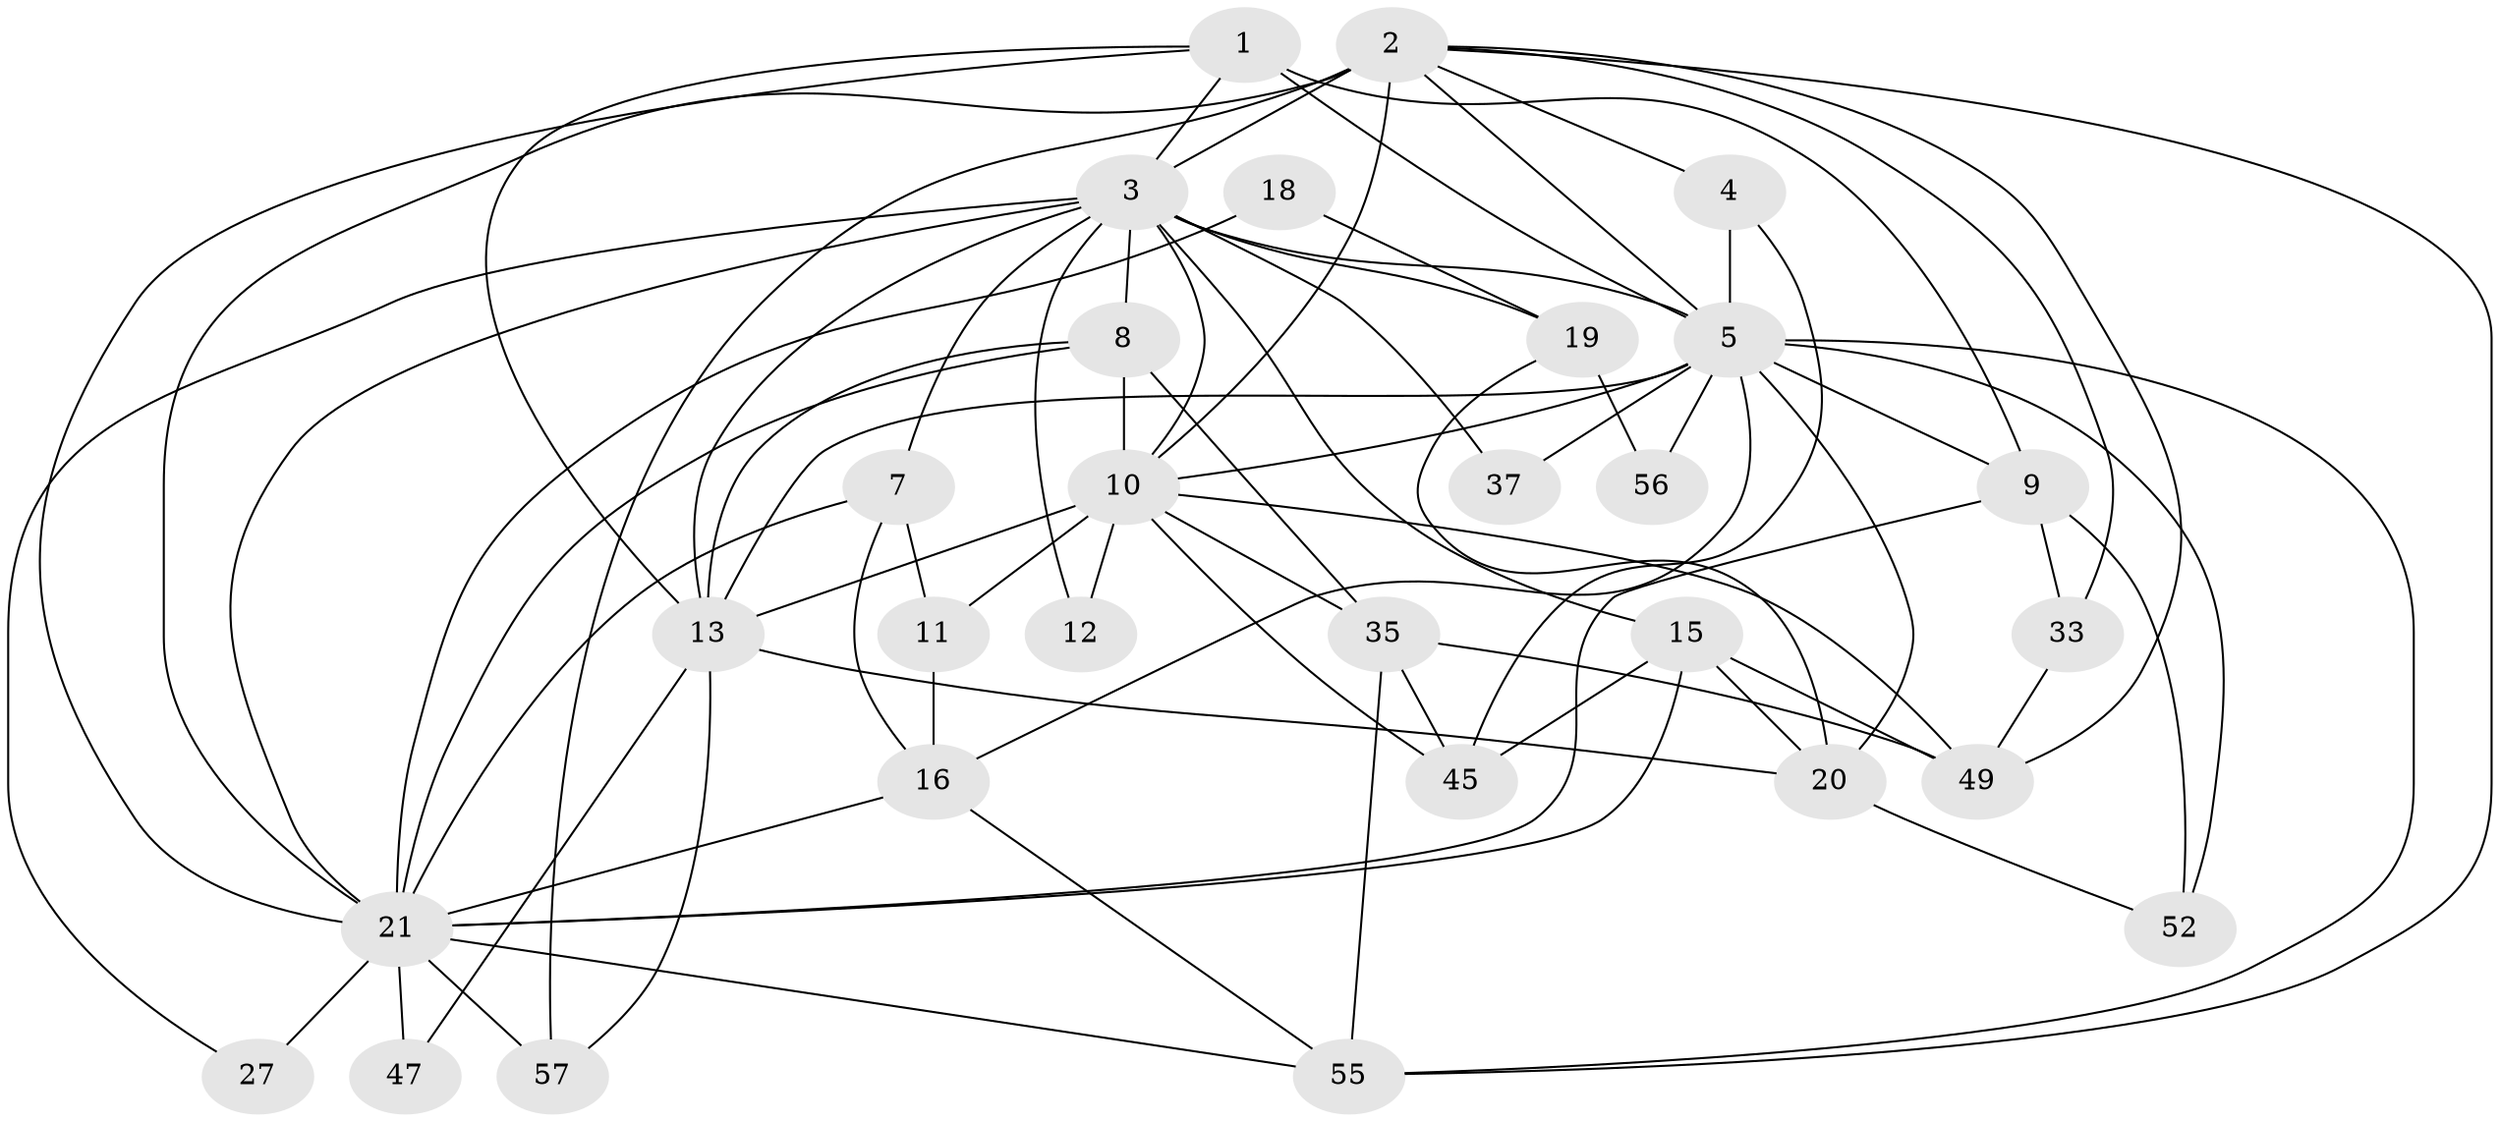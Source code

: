 // original degree distribution, {4: 0.22413793103448276, 5: 0.25862068965517243, 7: 0.017241379310344827, 3: 0.27586206896551724, 2: 0.13793103448275862, 6: 0.06896551724137931, 10: 0.017241379310344827}
// Generated by graph-tools (version 1.1) at 2025/15/03/09/25 04:15:05]
// undirected, 29 vertices, 75 edges
graph export_dot {
graph [start="1"]
  node [color=gray90,style=filled];
  1 [super="+6"];
  2 [super="+22+53+46"];
  3 [super="+28+34+23"];
  4 [super="+36"];
  5 [super="+32+48"];
  7 [super="+24"];
  8 [super="+44"];
  9 [super="+40"];
  10 [super="+14+31+30"];
  11;
  12;
  13 [super="+39+26"];
  15 [super="+17"];
  16 [super="+43"];
  18;
  19;
  20 [super="+50"];
  21 [super="+41+51+25"];
  27;
  33;
  35;
  37;
  45;
  47;
  49;
  52;
  55;
  56;
  57;
  1 -- 5 [weight=3];
  1 -- 21;
  1 -- 13;
  1 -- 9;
  1 -- 3;
  2 -- 57 [weight=2];
  2 -- 3 [weight=3];
  2 -- 49;
  2 -- 33;
  2 -- 4;
  2 -- 55;
  2 -- 21;
  2 -- 10;
  2 -- 5;
  3 -- 12;
  3 -- 13;
  3 -- 7;
  3 -- 8;
  3 -- 10;
  3 -- 5 [weight=2];
  3 -- 21 [weight=2];
  3 -- 15;
  3 -- 19;
  3 -- 37;
  3 -- 27;
  4 -- 45;
  4 -- 5;
  5 -- 55;
  5 -- 10 [weight=2];
  5 -- 37;
  5 -- 13;
  5 -- 16;
  5 -- 20;
  5 -- 52;
  5 -- 56;
  5 -- 9 [weight=2];
  7 -- 11;
  7 -- 21;
  7 -- 16;
  8 -- 21;
  8 -- 10;
  8 -- 35;
  8 -- 13;
  9 -- 52;
  9 -- 21;
  9 -- 33;
  10 -- 35 [weight=2];
  10 -- 11;
  10 -- 45;
  10 -- 49;
  10 -- 12;
  10 -- 13;
  11 -- 16;
  13 -- 57;
  13 -- 20;
  13 -- 47;
  15 -- 45;
  15 -- 20;
  15 -- 49;
  15 -- 21;
  16 -- 21;
  16 -- 55;
  18 -- 19;
  18 -- 21;
  19 -- 20;
  19 -- 56;
  20 -- 52;
  21 -- 55;
  21 -- 27 [weight=2];
  21 -- 57;
  21 -- 47;
  33 -- 49;
  35 -- 49;
  35 -- 45;
  35 -- 55;
}
